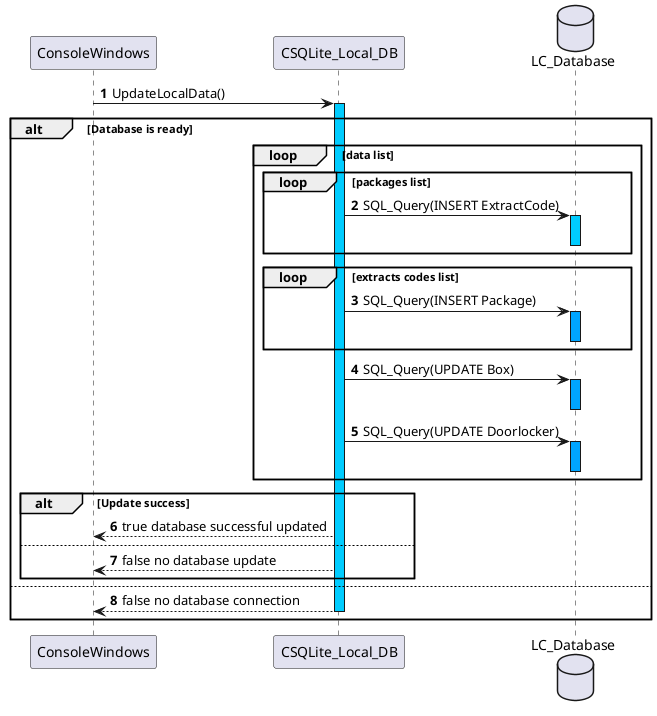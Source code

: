 @startuml


autonumber
ConsoleWindows -> CSQLite_Local_DB : UpdateLocalData()
activate CSQLite_Local_DB #00CCFF

 alt Database is ready

     database LC_Database
     loop data list

         loop packages list
             CSQLite_Local_DB -> LC_Database : SQL_Query(INSERT ExtractCode)
             activate LC_Database #00CCFF
             deactivate LC_Database
         end

         loop extracts codes list
             CSQLite_Local_DB -> LC_Database : SQL_Query(INSERT Package)
             activate LC_Database #00A5FF
             deactivate LC_Database
         end

         CSQLite_Local_DB -> LC_Database : SQL_Query(UPDATE Box)
         activate LC_Database #00A5FF
         deactivate LC_Database

         CSQLite_Local_DB -> LC_Database : SQL_Query(UPDATE Doorlocker)
         activate LC_Database #00A5FF
         deactivate LC_Database
     end

     alt Update success
         CSQLite_Local_DB --> ConsoleWindows : true database successful updated
     else
         CSQLite_Local_DB --> ConsoleWindows : false no database update
     end

 else
     CSQLite_Local_DB --> ConsoleWindows : false no database connection
     deactivate CSQLite_Local_DB
 end

@enduml
